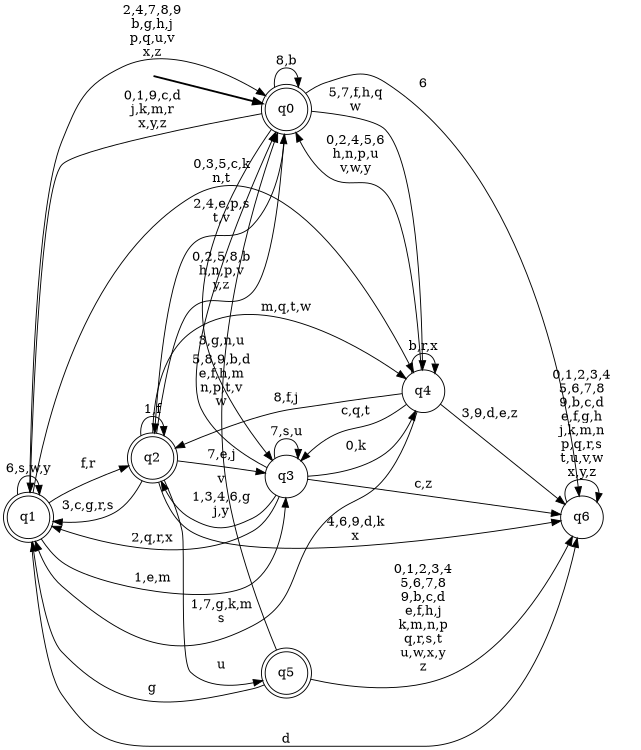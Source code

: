digraph BlueStar {
__start0 [style = invis, shape = none, label = "", width = 0, height = 0];

rankdir=LR;
size="8,5";

s0 [style="rounded,filled", color="black", fillcolor="white" shape="doublecircle", label="q0"];
s1 [style="rounded,filled", color="black", fillcolor="white" shape="doublecircle", label="q1"];
s2 [style="rounded,filled", color="black", fillcolor="white" shape="doublecircle", label="q2"];
s3 [style="filled", color="black", fillcolor="white" shape="circle", label="q3"];
s4 [style="filled", color="black", fillcolor="white" shape="circle", label="q4"];
s5 [style="rounded,filled", color="black", fillcolor="white" shape="doublecircle", label="q5"];
s6 [style="filled", color="black", fillcolor="white" shape="circle", label="q6"];
subgraph cluster_main { 
	graph [pad=".75", ranksep="0.15", nodesep="0.15"];
	 style=invis; 
	__start0 -> s0 [penwidth=2];
}
s0 -> s0 [label="8,b"];
s0 -> s1 [label="0,1,9,c,d\nj,k,m,r\nx,y,z"];
s0 -> s2 [label="2,4,e,p,s\nt,v"];
s0 -> s3 [label="3,g,n,u"];
s0 -> s4 [label="5,7,f,h,q\nw"];
s0 -> s6 [label="6"];
s1 -> s0 [label="2,4,7,8,9\nb,g,h,j\np,q,u,v\nx,z"];
s1 -> s1 [label="6,s,w,y"];
s1 -> s2 [label="f,r"];
s1 -> s3 [label="1,e,m"];
s1 -> s4 [label="0,3,5,c,k\nn,t"];
s1 -> s6 [label="d"];
s2 -> s0 [label="0,2,5,8,b\nh,n,p,v\ny,z"];
s2 -> s1 [label="3,c,g,r,s"];
s2 -> s2 [label="1,f"];
s2 -> s3 [label="7,e,j"];
s2 -> s4 [label="m,q,t,w"];
s2 -> s5 [label="u"];
s2 -> s6 [label="4,6,9,d,k\nx"];
s3 -> s0 [label="5,8,9,b,d\ne,f,h,m\nn,p,t,v\nw"];
s3 -> s1 [label="2,q,r,x"];
s3 -> s2 [label="1,3,4,6,g\nj,y"];
s3 -> s3 [label="7,s,u"];
s3 -> s4 [label="0,k"];
s3 -> s6 [label="c,z"];
s4 -> s0 [label="0,2,4,5,6\nh,n,p,u\nv,w,y"];
s4 -> s1 [label="1,7,g,k,m\ns"];
s4 -> s2 [label="8,f,j"];
s4 -> s3 [label="c,q,t"];
s4 -> s4 [label="b,r,x"];
s4 -> s6 [label="3,9,d,e,z"];
s5 -> s0 [label="v"];
s5 -> s1 [label="g"];
s5 -> s6 [label="0,1,2,3,4\n5,6,7,8\n9,b,c,d\ne,f,h,j\nk,m,n,p\nq,r,s,t\nu,w,x,y\nz"];
s6 -> s6 [label="0,1,2,3,4\n5,6,7,8\n9,b,c,d\ne,f,g,h\nj,k,m,n\np,q,r,s\nt,u,v,w\nx,y,z"];

}